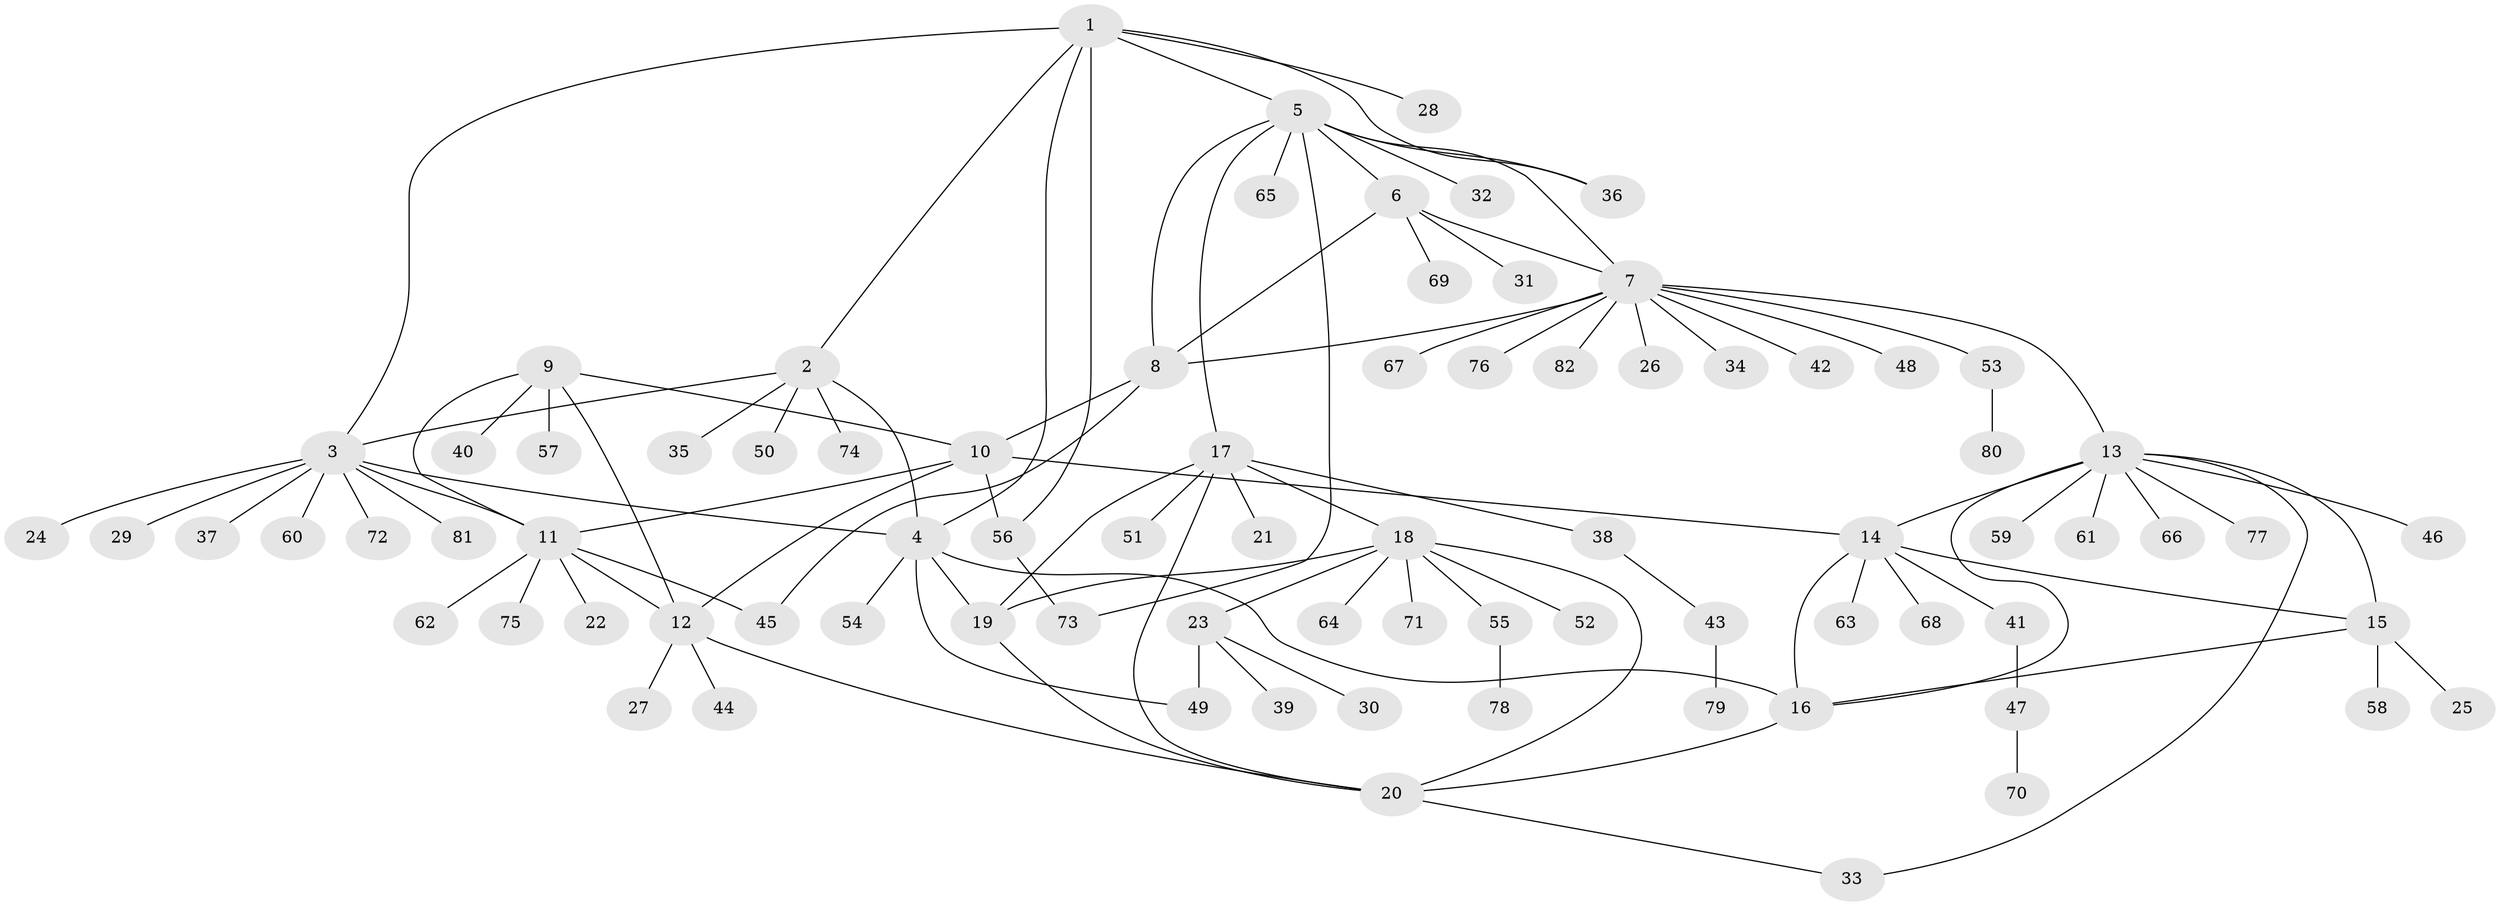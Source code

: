// Generated by graph-tools (version 1.1) at 2025/15/03/09/25 04:15:47]
// undirected, 82 vertices, 108 edges
graph export_dot {
graph [start="1"]
  node [color=gray90,style=filled];
  1;
  2;
  3;
  4;
  5;
  6;
  7;
  8;
  9;
  10;
  11;
  12;
  13;
  14;
  15;
  16;
  17;
  18;
  19;
  20;
  21;
  22;
  23;
  24;
  25;
  26;
  27;
  28;
  29;
  30;
  31;
  32;
  33;
  34;
  35;
  36;
  37;
  38;
  39;
  40;
  41;
  42;
  43;
  44;
  45;
  46;
  47;
  48;
  49;
  50;
  51;
  52;
  53;
  54;
  55;
  56;
  57;
  58;
  59;
  60;
  61;
  62;
  63;
  64;
  65;
  66;
  67;
  68;
  69;
  70;
  71;
  72;
  73;
  74;
  75;
  76;
  77;
  78;
  79;
  80;
  81;
  82;
  1 -- 2;
  1 -- 3;
  1 -- 4;
  1 -- 5;
  1 -- 28;
  1 -- 36;
  1 -- 56;
  2 -- 3;
  2 -- 4;
  2 -- 35;
  2 -- 50;
  2 -- 74;
  3 -- 4;
  3 -- 11;
  3 -- 24;
  3 -- 29;
  3 -- 37;
  3 -- 60;
  3 -- 72;
  3 -- 81;
  4 -- 16;
  4 -- 19;
  4 -- 49;
  4 -- 54;
  5 -- 6;
  5 -- 7;
  5 -- 8;
  5 -- 17;
  5 -- 32;
  5 -- 36;
  5 -- 65;
  5 -- 73;
  6 -- 7;
  6 -- 8;
  6 -- 31;
  6 -- 69;
  7 -- 8;
  7 -- 13;
  7 -- 26;
  7 -- 34;
  7 -- 42;
  7 -- 48;
  7 -- 53;
  7 -- 67;
  7 -- 76;
  7 -- 82;
  8 -- 10;
  8 -- 45;
  9 -- 10;
  9 -- 11;
  9 -- 12;
  9 -- 40;
  9 -- 57;
  10 -- 11;
  10 -- 12;
  10 -- 14;
  10 -- 56;
  11 -- 12;
  11 -- 22;
  11 -- 45;
  11 -- 62;
  11 -- 75;
  12 -- 20;
  12 -- 27;
  12 -- 44;
  13 -- 14;
  13 -- 15;
  13 -- 16;
  13 -- 33;
  13 -- 46;
  13 -- 59;
  13 -- 61;
  13 -- 66;
  13 -- 77;
  14 -- 15;
  14 -- 16;
  14 -- 41;
  14 -- 63;
  14 -- 68;
  15 -- 16;
  15 -- 25;
  15 -- 58;
  16 -- 20;
  17 -- 18;
  17 -- 19;
  17 -- 20;
  17 -- 21;
  17 -- 38;
  17 -- 51;
  18 -- 19;
  18 -- 20;
  18 -- 23;
  18 -- 52;
  18 -- 55;
  18 -- 64;
  18 -- 71;
  19 -- 20;
  20 -- 33;
  23 -- 30;
  23 -- 39;
  23 -- 49;
  38 -- 43;
  41 -- 47;
  43 -- 79;
  47 -- 70;
  53 -- 80;
  55 -- 78;
  56 -- 73;
}
